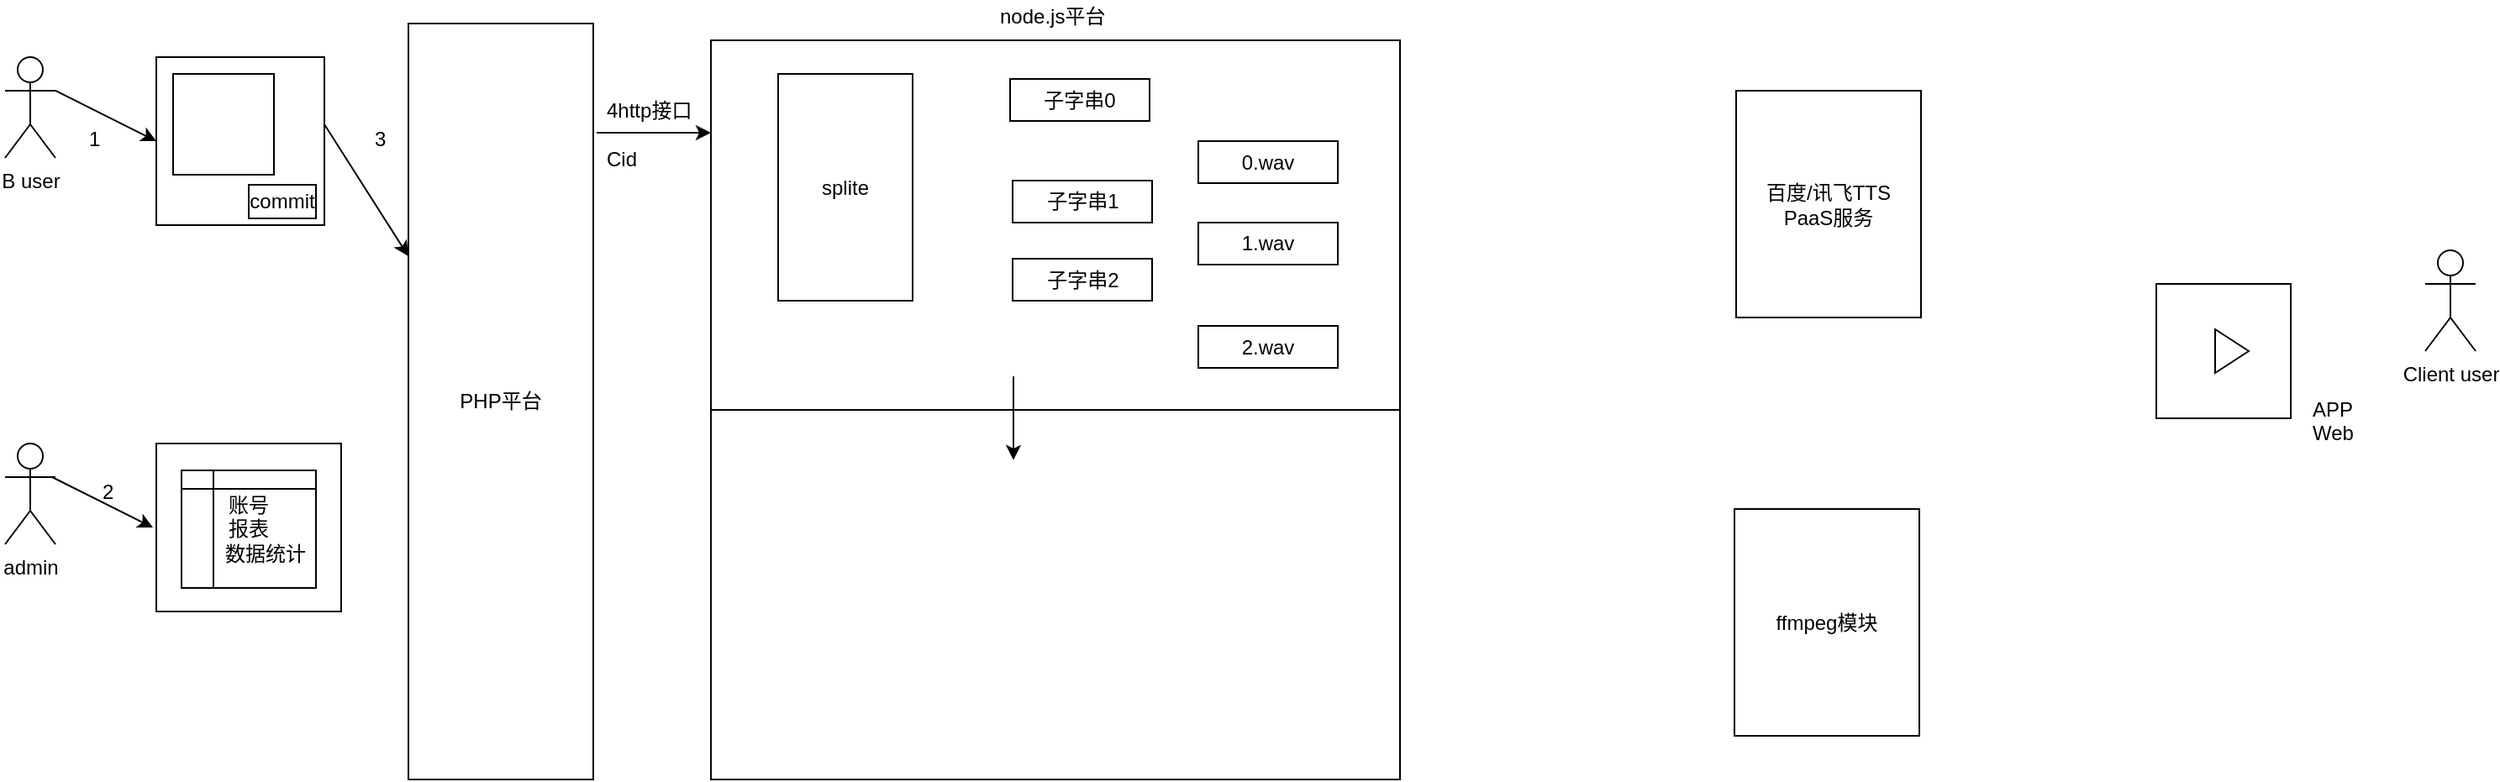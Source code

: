 <mxfile version="10.6.7" type="github"><diagram id="krVOmBQLmAQJuNOJWPd5" name="Page-1"><mxGraphModel dx="1080" dy="401" grid="1" gridSize="10" guides="1" tooltips="1" connect="1" arrows="1" fold="1" page="1" pageScale="1" pageWidth="827" pageHeight="1169" math="0" shadow="0"><root><mxCell id="0"/><mxCell id="1" parent="0"/><mxCell id="4Xqxun-vfge2mHhw9Lkq-1" value="B user" style="shape=umlActor;verticalLabelPosition=bottom;labelBackgroundColor=#ffffff;verticalAlign=top;html=1;outlineConnect=0;" vertex="1" parent="1"><mxGeometry x="50" y="40" width="30" height="60" as="geometry"/></mxCell><mxCell id="4Xqxun-vfge2mHhw9Lkq-2" value="admin" style="shape=umlActor;verticalLabelPosition=bottom;labelBackgroundColor=#ffffff;verticalAlign=top;html=1;outlineConnect=0;" vertex="1" parent="1"><mxGeometry x="50" y="270" width="30" height="60" as="geometry"/></mxCell><mxCell id="4Xqxun-vfge2mHhw9Lkq-4" value="" style="rounded=0;whiteSpace=wrap;html=1;" vertex="1" parent="1"><mxGeometry x="140" y="40" width="100" height="100" as="geometry"/></mxCell><mxCell id="4Xqxun-vfge2mHhw9Lkq-3" value="" style="whiteSpace=wrap;html=1;aspect=fixed;" vertex="1" parent="1"><mxGeometry x="150" y="50" width="60" height="60" as="geometry"/></mxCell><mxCell id="4Xqxun-vfge2mHhw9Lkq-5" value="commit" style="rounded=0;whiteSpace=wrap;html=1;" vertex="1" parent="1"><mxGeometry x="195" y="116" width="40" height="20" as="geometry"/></mxCell><mxCell id="4Xqxun-vfge2mHhw9Lkq-6" value="审核/&lt;br&gt;报表/&lt;br&gt;数据统计" style="rounded=0;whiteSpace=wrap;html=1;" vertex="1" parent="1"><mxGeometry x="140" y="270" width="110" height="100" as="geometry"/></mxCell><mxCell id="4Xqxun-vfge2mHhw9Lkq-7" value="账号&lt;br&gt;报表&lt;br&gt;&amp;nbsp; &amp;nbsp; &amp;nbsp; 数据统计" style="shape=internalStorage;whiteSpace=wrap;html=1;backgroundOutline=1;dx=19;dy=11;" vertex="1" parent="1"><mxGeometry x="155" y="286" width="80" height="70" as="geometry"/></mxCell><mxCell id="4Xqxun-vfge2mHhw9Lkq-14" value="PHP平台" style="rounded=0;whiteSpace=wrap;html=1;" vertex="1" parent="1"><mxGeometry x="290" y="20" width="110" height="450" as="geometry"/></mxCell><mxCell id="4Xqxun-vfge2mHhw9Lkq-16" value="" style="rounded=0;whiteSpace=wrap;html=1;" vertex="1" parent="1"><mxGeometry x="470" y="30" width="410" height="220" as="geometry"/></mxCell><mxCell id="4Xqxun-vfge2mHhw9Lkq-17" value="" style="rounded=0;whiteSpace=wrap;html=1;" vertex="1" parent="1"><mxGeometry x="470" y="250" width="410" height="220" as="geometry"/></mxCell><mxCell id="4Xqxun-vfge2mHhw9Lkq-19" value="" style="endArrow=classic;html=1;exitX=1;exitY=0.333;exitDx=0;exitDy=0;exitPerimeter=0;entryX=0;entryY=0.5;entryDx=0;entryDy=0;" edge="1" parent="1" source="4Xqxun-vfge2mHhw9Lkq-1" target="4Xqxun-vfge2mHhw9Lkq-4"><mxGeometry width="50" height="50" relative="1" as="geometry"><mxPoint x="65" y="179" as="sourcePoint"/><mxPoint x="115" y="129" as="targetPoint"/></mxGeometry></mxCell><mxCell id="4Xqxun-vfge2mHhw9Lkq-20" value="1" style="text;html=1;resizable=0;points=[];autosize=1;align=left;verticalAlign=top;spacingTop=-4;" vertex="1" parent="1"><mxGeometry x="98" y="79" width="20" height="20" as="geometry"/></mxCell><mxCell id="4Xqxun-vfge2mHhw9Lkq-21" value="" style="endArrow=classic;html=1;exitX=1;exitY=0.333;exitDx=0;exitDy=0;exitPerimeter=0;entryX=0;entryY=0.5;entryDx=0;entryDy=0;" edge="1" parent="1"><mxGeometry width="50" height="50" relative="1" as="geometry"><mxPoint x="78" y="290" as="sourcePoint"/><mxPoint x="138" y="320" as="targetPoint"/></mxGeometry></mxCell><mxCell id="4Xqxun-vfge2mHhw9Lkq-22" value="2" style="text;html=1;resizable=0;points=[];autosize=1;align=left;verticalAlign=top;spacingTop=-4;" vertex="1" parent="1"><mxGeometry x="106" y="289" width="20" height="20" as="geometry"/></mxCell><mxCell id="4Xqxun-vfge2mHhw9Lkq-24" value="" style="endArrow=classic;html=1;exitX=1;exitY=0.333;exitDx=0;exitDy=0;exitPerimeter=0;" edge="1" parent="1"><mxGeometry width="50" height="50" relative="1" as="geometry"><mxPoint x="240" y="80" as="sourcePoint"/><mxPoint x="290" y="158.571" as="targetPoint"/></mxGeometry></mxCell><mxCell id="4Xqxun-vfge2mHhw9Lkq-25" value="" style="endArrow=classic;html=1;entryX=0;entryY=0.25;entryDx=0;entryDy=0;" edge="1" parent="1" target="4Xqxun-vfge2mHhw9Lkq-16"><mxGeometry width="50" height="50" relative="1" as="geometry"><mxPoint x="402" y="85" as="sourcePoint"/><mxPoint x="438" y="157.571" as="targetPoint"/></mxGeometry></mxCell><mxCell id="4Xqxun-vfge2mHhw9Lkq-26" value="4http接口&lt;br&gt;&lt;br&gt;Cid&lt;br&gt;" style="text;html=1;resizable=0;points=[];autosize=1;align=left;verticalAlign=top;spacingTop=-4;" vertex="1" parent="1"><mxGeometry x="406" y="62" width="70" height="40" as="geometry"/></mxCell><mxCell id="4Xqxun-vfge2mHhw9Lkq-27" value="3" style="text;html=1;resizable=0;points=[];autosize=1;align=left;verticalAlign=top;spacingTop=-4;" vertex="1" parent="1"><mxGeometry x="268" y="79" width="20" height="20" as="geometry"/></mxCell><mxCell id="4Xqxun-vfge2mHhw9Lkq-28" value="" style="endArrow=classic;html=1;entryX=0.439;entryY=0.136;entryDx=0;entryDy=0;entryPerimeter=0;" edge="1" parent="1" target="4Xqxun-vfge2mHhw9Lkq-17"><mxGeometry width="50" height="50" relative="1" as="geometry"><mxPoint x="650" y="230" as="sourcePoint"/><mxPoint x="718" y="230" as="targetPoint"/></mxGeometry></mxCell><mxCell id="4Xqxun-vfge2mHhw9Lkq-29" value="node.js平台" style="text;html=1;resizable=0;points=[];autosize=1;align=left;verticalAlign=top;spacingTop=-4;" vertex="1" parent="1"><mxGeometry x="640" y="6" width="80" height="20" as="geometry"/></mxCell><mxCell id="4Xqxun-vfge2mHhw9Lkq-31" value="splite" style="rounded=0;whiteSpace=wrap;html=1;" vertex="1" parent="1"><mxGeometry x="510" y="50" width="80" height="135" as="geometry"/></mxCell><mxCell id="4Xqxun-vfge2mHhw9Lkq-32" value="子字串0" style="rounded=0;whiteSpace=wrap;html=1;" vertex="1" parent="1"><mxGeometry x="648" y="53" width="83" height="25" as="geometry"/></mxCell><mxCell id="4Xqxun-vfge2mHhw9Lkq-37" value="" style="group" vertex="1" connectable="0" parent="1"><mxGeometry x="1330" y="155" width="190" height="115" as="geometry"/></mxCell><mxCell id="4Xqxun-vfge2mHhw9Lkq-8" value="Client user" style="shape=umlActor;verticalLabelPosition=bottom;labelBackgroundColor=#ffffff;verticalAlign=top;html=1;outlineConnect=0;" vertex="1" parent="4Xqxun-vfge2mHhw9Lkq-37"><mxGeometry x="160" width="30" height="60" as="geometry"/></mxCell><mxCell id="4Xqxun-vfge2mHhw9Lkq-11" value="" style="whiteSpace=wrap;html=1;aspect=fixed;" vertex="1" parent="4Xqxun-vfge2mHhw9Lkq-37"><mxGeometry y="20" width="80" height="80" as="geometry"/></mxCell><mxCell id="4Xqxun-vfge2mHhw9Lkq-12" value="" style="triangle;whiteSpace=wrap;html=1;" vertex="1" parent="4Xqxun-vfge2mHhw9Lkq-37"><mxGeometry x="35" y="47" width="20" height="26" as="geometry"/></mxCell><mxCell id="4Xqxun-vfge2mHhw9Lkq-13" value="APP&lt;br&gt;Web&lt;br&gt;" style="text;html=1;resizable=0;points=[];autosize=1;align=left;verticalAlign=top;spacingTop=-4;" vertex="1" parent="4Xqxun-vfge2mHhw9Lkq-37"><mxGeometry x="91" y="85" width="40" height="30" as="geometry"/></mxCell><mxCell id="4Xqxun-vfge2mHhw9Lkq-38" value="百度/讯飞TTS&lt;br&gt;PaaS服务" style="rounded=0;whiteSpace=wrap;html=1;" vertex="1" parent="1"><mxGeometry x="1080" y="60" width="110" height="135" as="geometry"/></mxCell><mxCell id="4Xqxun-vfge2mHhw9Lkq-39" value="ffmpeg模块" style="rounded=0;whiteSpace=wrap;html=1;" vertex="1" parent="1"><mxGeometry x="1079" y="309" width="110" height="135" as="geometry"/></mxCell><mxCell id="4Xqxun-vfge2mHhw9Lkq-40" value="0.wav" style="rounded=0;whiteSpace=wrap;html=1;" vertex="1" parent="1"><mxGeometry x="760" y="90" width="83" height="25" as="geometry"/></mxCell><mxCell id="4Xqxun-vfge2mHhw9Lkq-41" value="子字串1" style="rounded=0;whiteSpace=wrap;html=1;" vertex="1" parent="1"><mxGeometry x="649.5" y="113.5" width="83" height="25" as="geometry"/></mxCell><mxCell id="4Xqxun-vfge2mHhw9Lkq-42" value="子字串2" style="rounded=0;whiteSpace=wrap;html=1;" vertex="1" parent="1"><mxGeometry x="649.5" y="160" width="83" height="25" as="geometry"/></mxCell><mxCell id="4Xqxun-vfge2mHhw9Lkq-43" value="1.wav" style="rounded=0;whiteSpace=wrap;html=1;" vertex="1" parent="1"><mxGeometry x="760" y="138.5" width="83" height="25" as="geometry"/></mxCell><mxCell id="4Xqxun-vfge2mHhw9Lkq-46" value="2.wav" style="rounded=0;whiteSpace=wrap;html=1;" vertex="1" parent="1"><mxGeometry x="760" y="200" width="83" height="25" as="geometry"/></mxCell></root></mxGraphModel></diagram></mxfile>